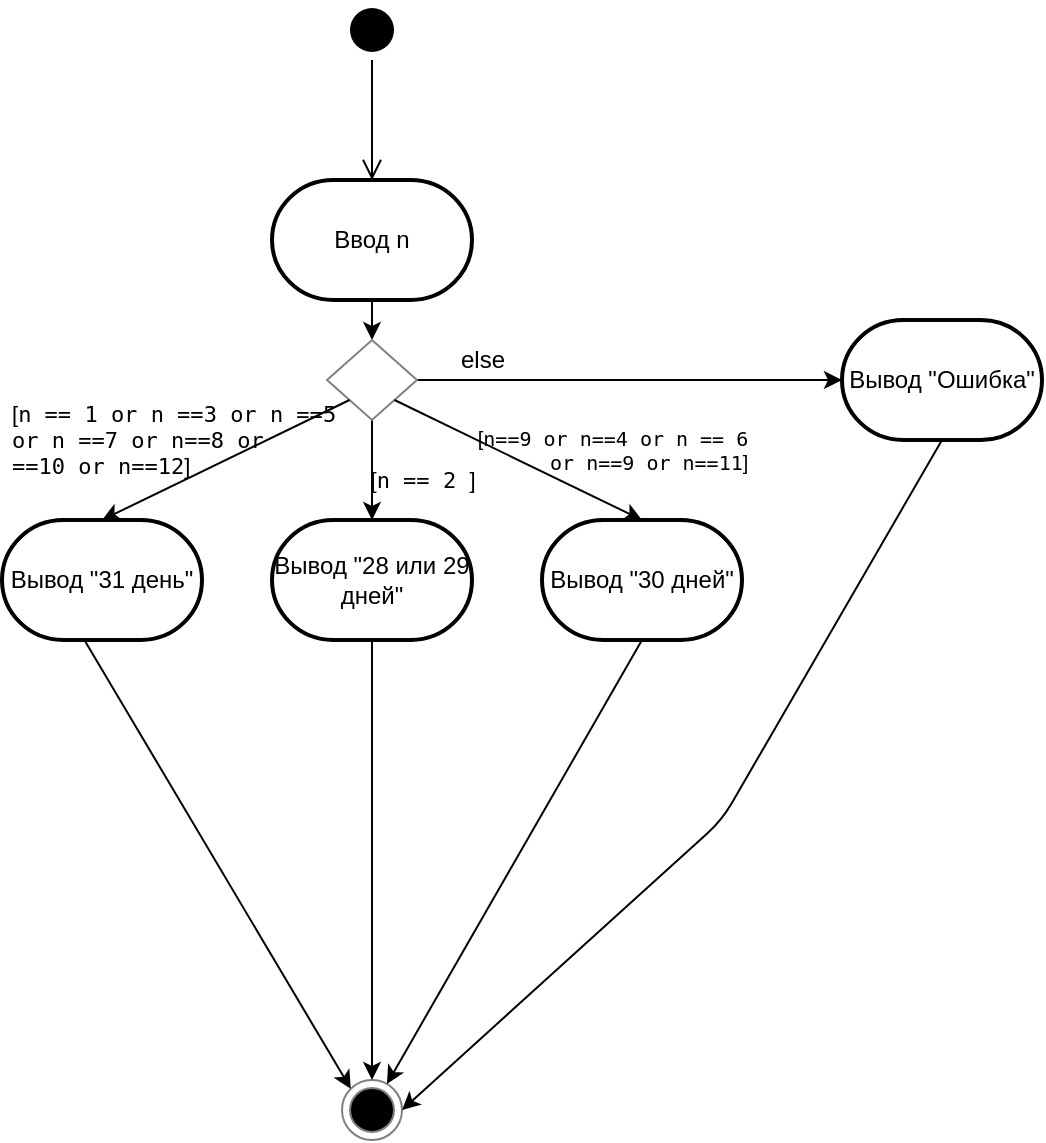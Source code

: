<mxfile version="14.5.1" type="device"><diagram name="Page-1" id="e7e014a7-5840-1c2e-5031-d8a46d1fe8dd"><mxGraphModel dx="2354" dy="658" grid="1" gridSize="10" guides="1" tooltips="1" connect="1" arrows="1" fold="1" page="1" pageScale="1" pageWidth="1169" pageHeight="826" background="#ffffff" math="0" shadow="0"><root><mxCell id="0"/><mxCell id="1" parent="0"/><mxCell id="BBZYw7mRmvyhsxaTSWZb-41" value="" style="ellipse;html=1;shape=startState;fillColor=#000000;strokeColor=none;" vertex="1" parent="1"><mxGeometry x="170" width="30" height="30" as="geometry"/></mxCell><mxCell id="BBZYw7mRmvyhsxaTSWZb-42" value="" style="edgeStyle=orthogonalEdgeStyle;html=1;verticalAlign=bottom;endArrow=open;endSize=8;" edge="1" source="BBZYw7mRmvyhsxaTSWZb-41" parent="1"><mxGeometry relative="1" as="geometry"><mxPoint x="185" y="90" as="targetPoint"/></mxGeometry></mxCell><mxCell id="BBZYw7mRmvyhsxaTSWZb-45" style="edgeStyle=orthogonalEdgeStyle;rounded=0;orthogonalLoop=1;jettySize=auto;html=1;exitX=0.5;exitY=1;exitDx=0;exitDy=0;exitPerimeter=0;entryX=0.5;entryY=0;entryDx=0;entryDy=0;strokeColor=#000000;" edge="1" parent="1" source="BBZYw7mRmvyhsxaTSWZb-43" target="BBZYw7mRmvyhsxaTSWZb-44"><mxGeometry relative="1" as="geometry"/></mxCell><mxCell id="BBZYw7mRmvyhsxaTSWZb-43" value="Ввод n" style="strokeWidth=2;html=1;shape=mxgraph.flowchart.terminator;whiteSpace=wrap;" vertex="1" parent="1"><mxGeometry x="135" y="90" width="100" height="60" as="geometry"/></mxCell><mxCell id="BBZYw7mRmvyhsxaTSWZb-50" style="edgeStyle=orthogonalEdgeStyle;rounded=0;orthogonalLoop=1;jettySize=auto;html=1;exitX=1;exitY=0.5;exitDx=0;exitDy=0;entryX=0;entryY=0.5;entryDx=0;entryDy=0;entryPerimeter=0;strokeColor=#000000;" edge="1" parent="1" source="BBZYw7mRmvyhsxaTSWZb-44" target="BBZYw7mRmvyhsxaTSWZb-49"><mxGeometry relative="1" as="geometry"/></mxCell><mxCell id="BBZYw7mRmvyhsxaTSWZb-54" style="edgeStyle=orthogonalEdgeStyle;rounded=0;orthogonalLoop=1;jettySize=auto;html=1;entryX=0.5;entryY=0;entryDx=0;entryDy=0;entryPerimeter=0;strokeColor=#000000;fontSize=11;fontColor=#000000;" edge="1" parent="1" source="BBZYw7mRmvyhsxaTSWZb-44" target="BBZYw7mRmvyhsxaTSWZb-47"><mxGeometry relative="1" as="geometry"/></mxCell><mxCell id="BBZYw7mRmvyhsxaTSWZb-44" value="" style="rhombus;whiteSpace=wrap;html=1;strokeColor=#808080;" vertex="1" parent="1"><mxGeometry x="162.5" y="170" width="45" height="40" as="geometry"/></mxCell><mxCell id="BBZYw7mRmvyhsxaTSWZb-46" value="Вывод &quot;31 день&quot;" style="strokeWidth=2;html=1;shape=mxgraph.flowchart.terminator;whiteSpace=wrap;" vertex="1" parent="1"><mxGeometry y="260" width="100" height="60" as="geometry"/></mxCell><mxCell id="BBZYw7mRmvyhsxaTSWZb-47" value="Вывод &quot;28 или 29 дней&quot;" style="strokeWidth=2;html=1;shape=mxgraph.flowchart.terminator;whiteSpace=wrap;" vertex="1" parent="1"><mxGeometry x="135" y="260" width="100" height="60" as="geometry"/></mxCell><mxCell id="BBZYw7mRmvyhsxaTSWZb-48" value="Вывод &quot;30 дней&quot;" style="strokeWidth=2;html=1;shape=mxgraph.flowchart.terminator;whiteSpace=wrap;" vertex="1" parent="1"><mxGeometry x="270" y="260" width="100" height="60" as="geometry"/></mxCell><mxCell id="BBZYw7mRmvyhsxaTSWZb-49" value="Вывод &quot;Ошибка&quot;" style="strokeWidth=2;html=1;shape=mxgraph.flowchart.terminator;whiteSpace=wrap;" vertex="1" parent="1"><mxGeometry x="420" y="160" width="100" height="60" as="geometry"/></mxCell><mxCell id="BBZYw7mRmvyhsxaTSWZb-51" value="else" style="text;html=1;align=center;verticalAlign=middle;resizable=0;points=[];autosize=1;" vertex="1" parent="1"><mxGeometry x="220" y="170" width="40" height="20" as="geometry"/></mxCell><mxCell id="BBZYw7mRmvyhsxaTSWZb-52" value="" style="endArrow=classic;html=1;strokeColor=#000000;entryX=0.5;entryY=0;entryDx=0;entryDy=0;entryPerimeter=0;exitX=0;exitY=1;exitDx=0;exitDy=0;" edge="1" parent="1" source="BBZYw7mRmvyhsxaTSWZb-44" target="BBZYw7mRmvyhsxaTSWZb-46"><mxGeometry width="50" height="50" relative="1" as="geometry"><mxPoint x="80" y="240" as="sourcePoint"/><mxPoint x="130" y="190" as="targetPoint"/></mxGeometry></mxCell><mxCell id="BBZYw7mRmvyhsxaTSWZb-53" value="[&lt;span style=&quot;font-family: &amp;quot;jetbrains mono&amp;quot;, monospace; font-size: 11px;&quot;&gt;n == &lt;/span&gt;&lt;span style=&quot;font-family: &amp;quot;jetbrains mono&amp;quot;, monospace; font-size: 11px;&quot;&gt;1 &lt;/span&gt;&lt;span style=&quot;font-family: &amp;quot;jetbrains mono&amp;quot;, monospace; font-size: 11px;&quot;&gt;or &lt;/span&gt;&lt;span style=&quot;font-family: &amp;quot;jetbrains mono&amp;quot;, monospace; font-size: 11px;&quot;&gt;n ==&lt;/span&gt;&lt;span style=&quot;font-family: &amp;quot;jetbrains mono&amp;quot;, monospace; font-size: 11px;&quot;&gt;3 &lt;/span&gt;&lt;span style=&quot;font-family: &amp;quot;jetbrains mono&amp;quot;, monospace; font-size: 11px;&quot;&gt;or &lt;/span&gt;&lt;span style=&quot;font-family: &amp;quot;jetbrains mono&amp;quot;, monospace; font-size: 11px;&quot;&gt;n ==&lt;/span&gt;&lt;span style=&quot;font-family: &amp;quot;jetbrains mono&amp;quot;, monospace; font-size: 11px;&quot;&gt;5 &lt;br style=&quot;font-size: 11px;&quot;&gt;&lt;/span&gt;&lt;span style=&quot;font-family: &amp;quot;jetbrains mono&amp;quot;, monospace; font-size: 11px;&quot;&gt;or &lt;/span&gt;&lt;span style=&quot;font-family: &amp;quot;jetbrains mono&amp;quot;, monospace; font-size: 11px;&quot;&gt;n ==&lt;/span&gt;&lt;span style=&quot;font-family: &amp;quot;jetbrains mono&amp;quot;, monospace; font-size: 11px;&quot;&gt;7 &lt;/span&gt;&lt;span style=&quot;font-family: &amp;quot;jetbrains mono&amp;quot;, monospace; font-size: 11px;&quot;&gt;or &lt;/span&gt;&lt;span style=&quot;font-family: &amp;quot;jetbrains mono&amp;quot;, monospace; font-size: 11px;&quot;&gt;n==&lt;/span&gt;&lt;span style=&quot;font-family: &amp;quot;jetbrains mono&amp;quot;, monospace; font-size: 11px;&quot;&gt;8 &lt;/span&gt;&lt;span style=&quot;font-family: &amp;quot;jetbrains mono&amp;quot;, monospace; font-size: 11px;&quot;&gt;or &lt;br style=&quot;font-size: 11px;&quot;&gt;&lt;/span&gt;&lt;span style=&quot;font-family: &amp;quot;jetbrains mono&amp;quot;, monospace; font-size: 11px;&quot;&gt;==&lt;/span&gt;&lt;span style=&quot;font-family: &amp;quot;jetbrains mono&amp;quot;, monospace; font-size: 11px;&quot;&gt;10 &lt;/span&gt;&lt;span style=&quot;font-family: &amp;quot;jetbrains mono&amp;quot;, monospace; font-size: 11px;&quot;&gt;or &lt;/span&gt;&lt;span style=&quot;font-family: &amp;quot;jetbrains mono&amp;quot;, monospace; font-size: 11px;&quot;&gt;n==&lt;/span&gt;&lt;span style=&quot;font-family: &amp;quot;jetbrains mono&amp;quot;, monospace; font-size: 11px;&quot;&gt;12&lt;/span&gt;&lt;span style=&quot;font-size: 11px;&quot;&gt;]&lt;/span&gt;" style="text;html=1;align=left;verticalAlign=middle;resizable=0;points=[];autosize=1;labelBackgroundColor=none;fontSize=11;" vertex="1" parent="1"><mxGeometry x="2.5" y="200" width="160" height="40" as="geometry"/></mxCell><mxCell id="BBZYw7mRmvyhsxaTSWZb-55" value="[&lt;span style=&quot;font-family: &amp;quot;jetbrains mono&amp;quot;, monospace;&quot;&gt;n == &lt;/span&gt;&lt;span style=&quot;font-family: &amp;quot;jetbrains mono&amp;quot;, monospace;&quot;&gt;2&amp;nbsp;&lt;/span&gt;&lt;span&gt;]&lt;/span&gt;" style="text;html=1;align=center;verticalAlign=middle;resizable=0;points=[];autosize=1;fontSize=11;labelBackgroundColor=none;" vertex="1" parent="1"><mxGeometry x="180" y="230" width="60" height="20" as="geometry"/></mxCell><mxCell id="BBZYw7mRmvyhsxaTSWZb-57" value="" style="endArrow=classic;html=1;strokeColor=#000000;fontSize=11;fontColor=#000000;exitX=1;exitY=1;exitDx=0;exitDy=0;entryX=0.5;entryY=0;entryDx=0;entryDy=0;entryPerimeter=0;" edge="1" parent="1" source="BBZYw7mRmvyhsxaTSWZb-44" target="BBZYw7mRmvyhsxaTSWZb-48"><mxGeometry width="50" height="50" relative="1" as="geometry"><mxPoint x="170" y="520" as="sourcePoint"/><mxPoint x="220" y="470" as="targetPoint"/></mxGeometry></mxCell><mxCell id="BBZYw7mRmvyhsxaTSWZb-58" value="[&lt;span style=&quot;font-family: &amp;quot;jetbrains mono&amp;quot;, monospace; font-size: 10px;&quot;&gt;n==&lt;/span&gt;&lt;span style=&quot;font-family: &amp;quot;jetbrains mono&amp;quot;, monospace; font-size: 10px;&quot;&gt;9 &lt;/span&gt;&lt;span style=&quot;font-family: &amp;quot;jetbrains mono&amp;quot;, monospace; font-size: 10px;&quot;&gt;or &lt;/span&gt;&lt;span style=&quot;font-family: &amp;quot;jetbrains mono&amp;quot;, monospace; font-size: 10px;&quot;&gt;n==&lt;/span&gt;&lt;span style=&quot;font-family: &amp;quot;jetbrains mono&amp;quot;, monospace; font-size: 10px;&quot;&gt;4 &lt;/span&gt;&lt;span style=&quot;font-family: &amp;quot;jetbrains mono&amp;quot;, monospace; font-size: 10px;&quot;&gt;or &lt;/span&gt;&lt;span style=&quot;font-family: &amp;quot;jetbrains mono&amp;quot;, monospace; font-size: 10px;&quot;&gt;n == &lt;/span&gt;&lt;span style=&quot;font-family: &amp;quot;jetbrains mono&amp;quot;, monospace; font-size: 10px;&quot;&gt;6 &lt;br style=&quot;font-size: 10px;&quot;&gt;&lt;div style=&quot;text-align: right; font-size: 10px;&quot;&gt;&lt;span style=&quot;font-size: 10px;&quot;&gt;or &lt;/span&gt;&lt;span style=&quot;font-size: 10px;&quot;&gt;n==&lt;/span&gt;&lt;span style=&quot;font-size: 10px;&quot;&gt;9 &lt;/span&gt;&lt;span style=&quot;font-size: 10px;&quot;&gt;or &lt;/span&gt;&lt;span style=&quot;font-size: 10px;&quot;&gt;n==&lt;/span&gt;&lt;span style=&quot;font-size: 10px;&quot;&gt;11&lt;/span&gt;&lt;span style=&quot;font-family: helvetica; font-size: 10px;&quot;&gt;]&lt;/span&gt;&lt;/div&gt;&lt;/span&gt;" style="text;html=1;align=center;verticalAlign=middle;resizable=0;points=[];autosize=1;fontSize=10;labelBackgroundColor=none;" vertex="1" parent="1"><mxGeometry x="235" y="210" width="140" height="30" as="geometry"/></mxCell><mxCell id="BBZYw7mRmvyhsxaTSWZb-60" value="" style="ellipse;html=1;shape=endState;fillColor=#000000;labelBackgroundColor=none;fontSize=10;fontColor=#000000;align=left;strokeColor=#808080;" vertex="1" parent="1"><mxGeometry x="170" y="540" width="30" height="30" as="geometry"/></mxCell><mxCell id="BBZYw7mRmvyhsxaTSWZb-61" value="" style="endArrow=classic;html=1;strokeColor=#000000;fontSize=10;fontColor=#000000;entryX=0;entryY=0;entryDx=0;entryDy=0;exitX=0.417;exitY=1.014;exitDx=0;exitDy=0;exitPerimeter=0;" edge="1" parent="1" source="BBZYw7mRmvyhsxaTSWZb-46" target="BBZYw7mRmvyhsxaTSWZb-60"><mxGeometry width="50" height="50" relative="1" as="geometry"><mxPoint x="30" y="440" as="sourcePoint"/><mxPoint x="80" y="390" as="targetPoint"/></mxGeometry></mxCell><mxCell id="BBZYw7mRmvyhsxaTSWZb-62" value="" style="endArrow=classic;html=1;strokeColor=#000000;fontSize=10;fontColor=#000000;entryX=0.5;entryY=0;entryDx=0;entryDy=0;exitX=0.5;exitY=1;exitDx=0;exitDy=0;exitPerimeter=0;" edge="1" parent="1" source="BBZYw7mRmvyhsxaTSWZb-47" target="BBZYw7mRmvyhsxaTSWZb-60"><mxGeometry width="50" height="50" relative="1" as="geometry"><mxPoint x="160" y="390" as="sourcePoint"/><mxPoint x="210" y="340" as="targetPoint"/></mxGeometry></mxCell><mxCell id="BBZYw7mRmvyhsxaTSWZb-63" value="" style="endArrow=classic;html=1;strokeColor=#000000;fontSize=10;fontColor=#000000;exitX=0.5;exitY=1;exitDx=0;exitDy=0;exitPerimeter=0;" edge="1" parent="1" source="BBZYw7mRmvyhsxaTSWZb-48" target="BBZYw7mRmvyhsxaTSWZb-60"><mxGeometry width="50" height="50" relative="1" as="geometry"><mxPoint x="230" y="490" as="sourcePoint"/><mxPoint x="280" y="440" as="targetPoint"/></mxGeometry></mxCell><mxCell id="BBZYw7mRmvyhsxaTSWZb-64" value="" style="endArrow=classic;html=1;strokeColor=#000000;fontSize=10;fontColor=#000000;entryX=1;entryY=0.5;entryDx=0;entryDy=0;exitX=0.5;exitY=1;exitDx=0;exitDy=0;exitPerimeter=0;" edge="1" parent="1" source="BBZYw7mRmvyhsxaTSWZb-49" target="BBZYw7mRmvyhsxaTSWZb-60"><mxGeometry width="50" height="50" relative="1" as="geometry"><mxPoint x="270" y="550" as="sourcePoint"/><mxPoint x="320" y="500" as="targetPoint"/><Array as="points"><mxPoint x="360" y="410"/></Array></mxGeometry></mxCell></root></mxGraphModel></diagram></mxfile>